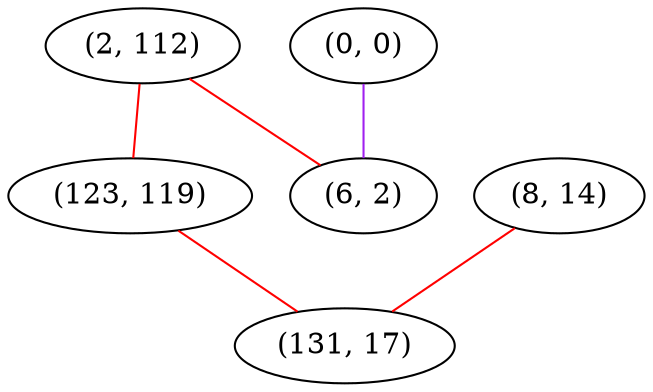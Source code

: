 graph "" {
"(2, 112)";
"(0, 0)";
"(8, 14)";
"(123, 119)";
"(6, 2)";
"(131, 17)";
"(2, 112)" -- "(123, 119)"  [color=red, key=0, weight=1];
"(2, 112)" -- "(6, 2)"  [color=red, key=0, weight=1];
"(0, 0)" -- "(6, 2)"  [color=purple, key=0, weight=4];
"(8, 14)" -- "(131, 17)"  [color=red, key=0, weight=1];
"(123, 119)" -- "(131, 17)"  [color=red, key=0, weight=1];
}
